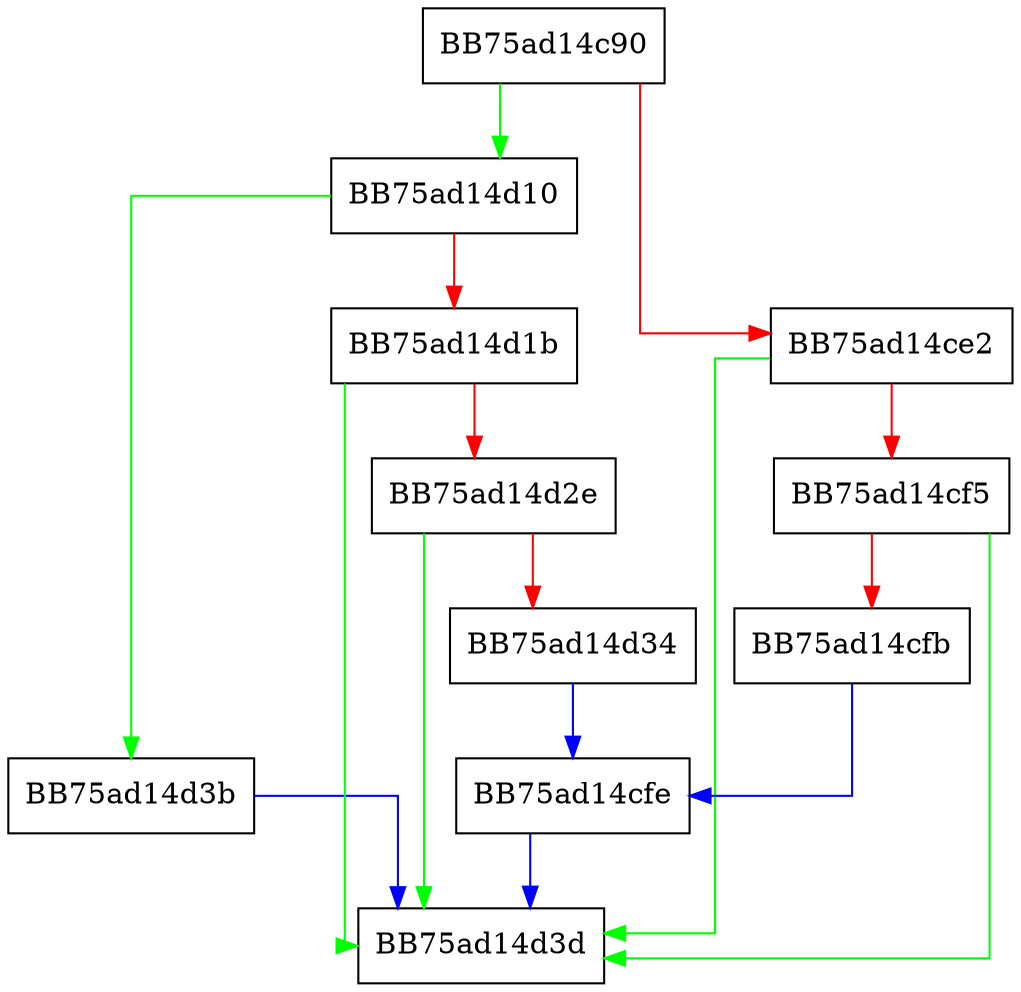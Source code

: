 digraph GetCompletionError {
  node [shape="box"];
  graph [splines=ortho];
  BB75ad14c90 -> BB75ad14d10 [color="green"];
  BB75ad14c90 -> BB75ad14ce2 [color="red"];
  BB75ad14ce2 -> BB75ad14d3d [color="green"];
  BB75ad14ce2 -> BB75ad14cf5 [color="red"];
  BB75ad14cf5 -> BB75ad14d3d [color="green"];
  BB75ad14cf5 -> BB75ad14cfb [color="red"];
  BB75ad14cfb -> BB75ad14cfe [color="blue"];
  BB75ad14cfe -> BB75ad14d3d [color="blue"];
  BB75ad14d10 -> BB75ad14d3b [color="green"];
  BB75ad14d10 -> BB75ad14d1b [color="red"];
  BB75ad14d1b -> BB75ad14d3d [color="green"];
  BB75ad14d1b -> BB75ad14d2e [color="red"];
  BB75ad14d2e -> BB75ad14d3d [color="green"];
  BB75ad14d2e -> BB75ad14d34 [color="red"];
  BB75ad14d34 -> BB75ad14cfe [color="blue"];
  BB75ad14d3b -> BB75ad14d3d [color="blue"];
}
